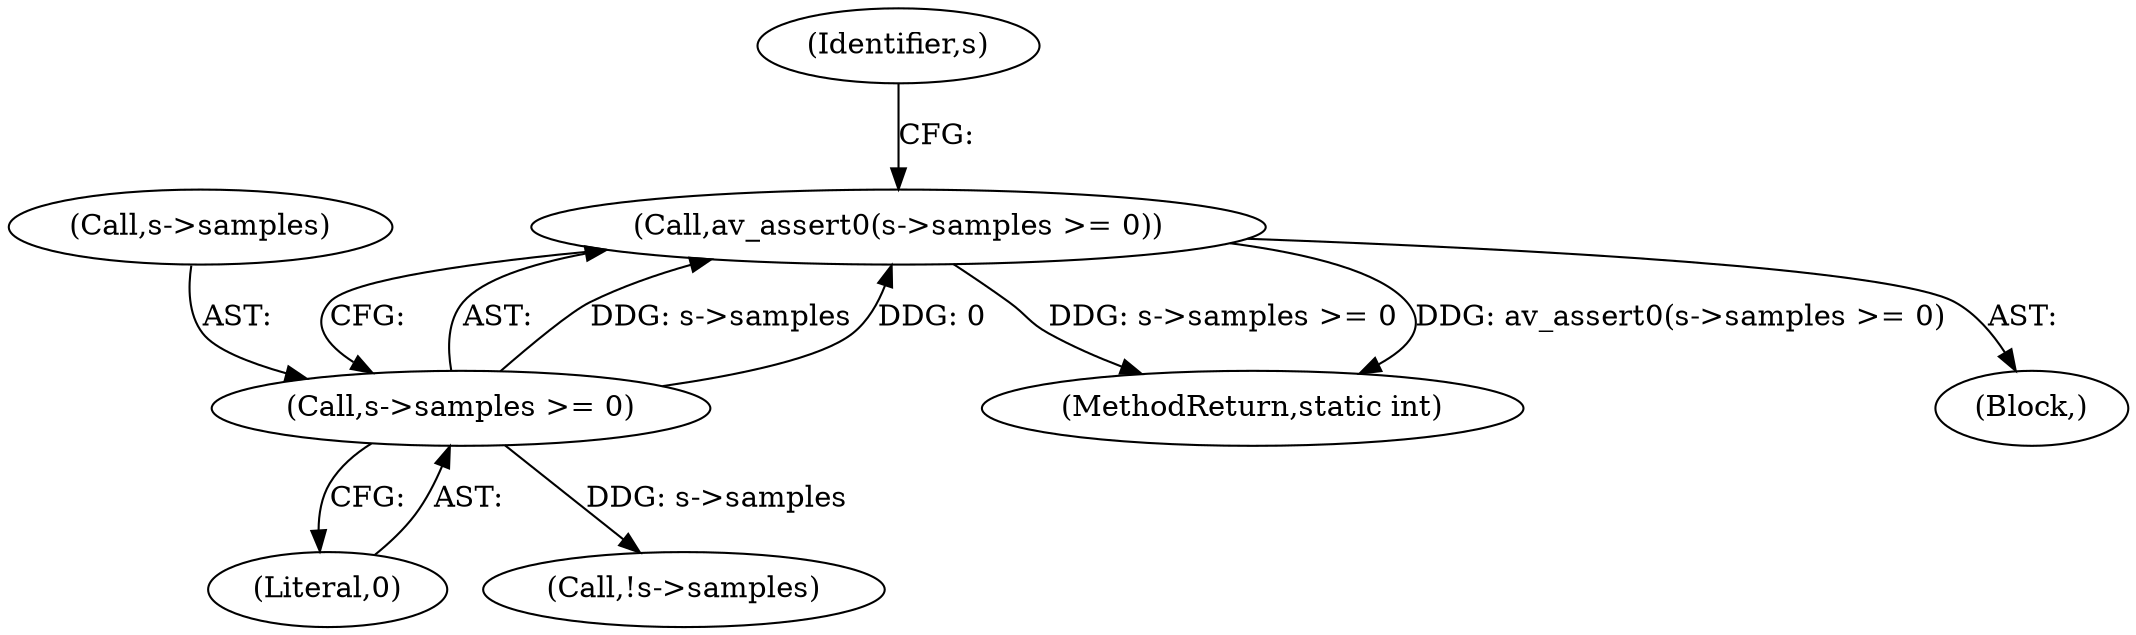 digraph "0_FFmpeg_ba4beaf6149f7241c8bd85fe853318c2f6837ad0@API" {
"1000134" [label="(Call,av_assert0(s->samples >= 0))"];
"1000135" [label="(Call,s->samples >= 0)"];
"1000143" [label="(Identifier,s)"];
"1000135" [label="(Call,s->samples >= 0)"];
"1000703" [label="(MethodReturn,static int)"];
"1000110" [label="(Block,)"];
"1000139" [label="(Literal,0)"];
"1000141" [label="(Call,!s->samples)"];
"1000134" [label="(Call,av_assert0(s->samples >= 0))"];
"1000136" [label="(Call,s->samples)"];
"1000134" -> "1000110"  [label="AST: "];
"1000134" -> "1000135"  [label="CFG: "];
"1000135" -> "1000134"  [label="AST: "];
"1000143" -> "1000134"  [label="CFG: "];
"1000134" -> "1000703"  [label="DDG: av_assert0(s->samples >= 0)"];
"1000134" -> "1000703"  [label="DDG: s->samples >= 0"];
"1000135" -> "1000134"  [label="DDG: s->samples"];
"1000135" -> "1000134"  [label="DDG: 0"];
"1000135" -> "1000139"  [label="CFG: "];
"1000136" -> "1000135"  [label="AST: "];
"1000139" -> "1000135"  [label="AST: "];
"1000135" -> "1000141"  [label="DDG: s->samples"];
}
